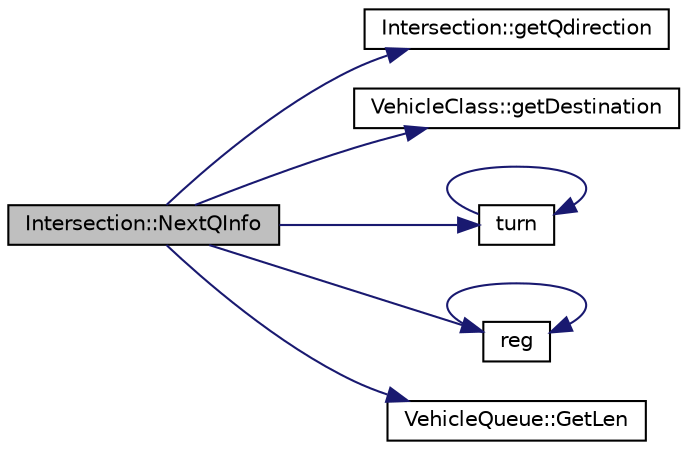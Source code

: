 digraph "Intersection::NextQInfo"
{
  edge [fontname="Helvetica",fontsize="10",labelfontname="Helvetica",labelfontsize="10"];
  node [fontname="Helvetica",fontsize="10",shape=record];
  rankdir="LR";
  Node1 [label="Intersection::NextQInfo",height=0.2,width=0.4,color="black", fillcolor="grey75", style="filled" fontcolor="black"];
  Node1 -> Node2 [color="midnightblue",fontsize="10",style="solid"];
  Node2 [label="Intersection::getQdirection",height=0.2,width=0.4,color="black", fillcolor="white", style="filled",URL="$class_intersection.html#a9304a1e23bdcc495ff95c5195b81d947"];
  Node1 -> Node3 [color="midnightblue",fontsize="10",style="solid"];
  Node3 [label="VehicleClass::getDestination",height=0.2,width=0.4,color="black", fillcolor="white", style="filled",URL="$class_vehicle_class.html#a2158372213aad34b03a4d8021e1dbd1d"];
  Node1 -> Node4 [color="midnightblue",fontsize="10",style="solid"];
  Node4 [label="turn",height=0.2,width=0.4,color="black", fillcolor="white", style="filled",URL="$_common_defs_8h.html#ab16114155cb6c7b1080dc8f52f1f8f7a"];
  Node4 -> Node4 [color="midnightblue",fontsize="10",style="solid"];
  Node1 -> Node5 [color="midnightblue",fontsize="10",style="solid"];
  Node5 [label="reg",height=0.2,width=0.4,color="black", fillcolor="white", style="filled",URL="$_common_defs_8h.html#aee7862becfb6aef94f34e882348eb275"];
  Node5 -> Node5 [color="midnightblue",fontsize="10",style="solid"];
  Node1 -> Node6 [color="midnightblue",fontsize="10",style="solid"];
  Node6 [label="VehicleQueue::GetLen",height=0.2,width=0.4,color="black", fillcolor="white", style="filled",URL="$class_vehicle_queue.html#ae443ecfa4227dbb5094f1bd33e77abb0"];
}
